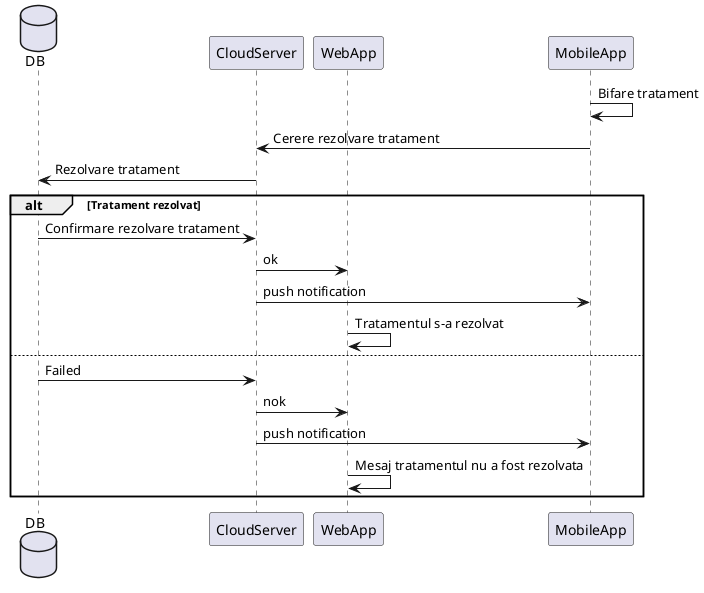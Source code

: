 @startuml rezolvare_tratament

database DB
participant CloudServer
participant WebApp
participant MobileApp

MobileApp -> MobileApp: Bifare tratament
MobileApp -> CloudServer: Cerere rezolvare tratament
CloudServer -> DB: Rezolvare tratament

alt Tratament rezolvat
    DB->CloudServer: Confirmare rezolvare tratament
    CloudServer->WebApp: ok
    CloudServer -> MobileApp: push notification
    WebApp->WebApp: Tratamentul s-a rezolvat
else
    DB->CloudServer: Failed
    CloudServer->WebApp: nok
    CloudServer -> MobileApp: push notification
    WebApp->WebApp: Mesaj tratamentul nu a fost rezolvata
end

@enduml